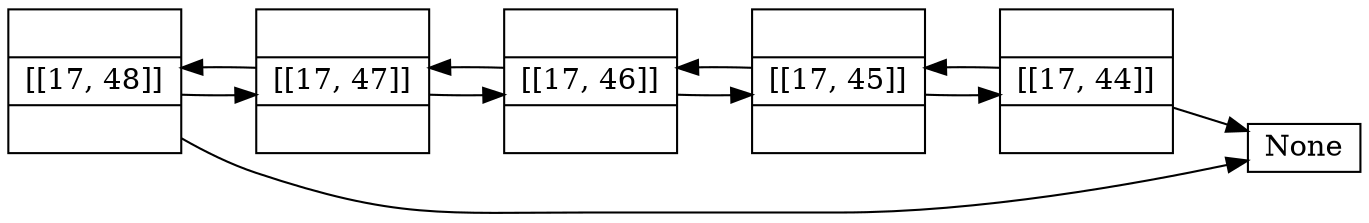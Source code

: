 digraph ListaDoble {
	graph [rankdir=LR]
	node [height=.1 shape=record]
	<ListaDoble.NodoDoble object at 0x02E55EB0> [label="<f0> |<f1> [[17, 48]]|<f2>"]
	<ListaDoble.NodoDoble object at 0x02E55EB0> -> <ListaDoble.NodoDoble object at 0x02E55E90>
	<ListaDoble.NodoDoble object at 0x02E55EB0> -> None
	<ListaDoble.NodoDoble object at 0x02E55E90> [label="<f0> |<f1> [[17, 47]]|<f2>"]
	<ListaDoble.NodoDoble object at 0x02E55E90> -> <ListaDoble.NodoDoble object at 0x02E55EF0>
	<ListaDoble.NodoDoble object at 0x02E55E90> -> <ListaDoble.NodoDoble object at 0x02E55EB0>
	<ListaDoble.NodoDoble object at 0x02E55EF0> [label="<f0> |<f1> [[17, 46]]|<f2>"]
	<ListaDoble.NodoDoble object at 0x02E55EF0> -> <ListaDoble.NodoDoble object at 0x02E55F30>
	<ListaDoble.NodoDoble object at 0x02E55EF0> -> <ListaDoble.NodoDoble object at 0x02E55E90>
	<ListaDoble.NodoDoble object at 0x02E55F30> [label="<f0> |<f1> [[17, 45]]|<f2>"]
	<ListaDoble.NodoDoble object at 0x02E55F30> -> <ListaDoble.NodoDoble object at 0x02E55F70>
	<ListaDoble.NodoDoble object at 0x02E55F30> -> <ListaDoble.NodoDoble object at 0x02E55EF0>
	<ListaDoble.NodoDoble object at 0x02E55F70> [label="<f0> |<f1> [[17, 44]]|<f2>"]
	<ListaDoble.NodoDoble object at 0x02E55F70> -> None
	<ListaDoble.NodoDoble object at 0x02E55F70> -> <ListaDoble.NodoDoble object at 0x02E55F30>
}
